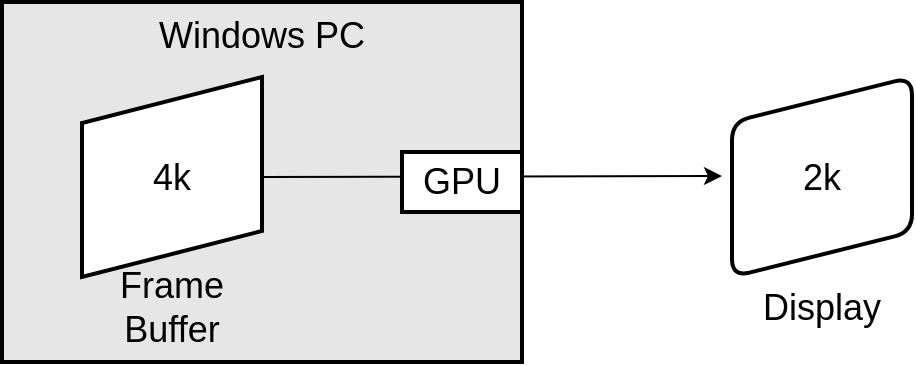<mxfile>
    <diagram id="NC1hEWJh8_QtpdpS8o8B" name="Page-1">
        <mxGraphModel dx="571" dy="979" grid="1" gridSize="10" guides="1" tooltips="1" connect="1" arrows="1" fold="1" page="1" pageScale="1" pageWidth="850" pageHeight="1100" math="0" shadow="0">
            <root>
                <mxCell id="0"/>
                <mxCell id="1" parent="0"/>
                <mxCell id="12" value="Windows PC" style="rounded=0;whiteSpace=wrap;html=1;strokeWidth=2;fontSize=18;fillColor=#E6E6E6;verticalAlign=top;" parent="1" vertex="1">
                    <mxGeometry x="40" y="90" width="260" height="180" as="geometry"/>
                </mxCell>
                <mxCell id="4" value="4k" style="shape=parallelogram;html=1;strokeWidth=2;perimeter=parallelogramPerimeter;whiteSpace=wrap;rounded=1;arcSize=0;size=0.23;flipH=1;rotation=0;direction=north;fontSize=18;" parent="1" vertex="1">
                    <mxGeometry x="80" y="127.5" width="90" height="100" as="geometry"/>
                </mxCell>
                <mxCell id="5" value="2k" style="shape=parallelogram;html=1;strokeWidth=2;perimeter=parallelogramPerimeter;whiteSpace=wrap;rounded=1;arcSize=18;size=0.225;flipH=1;rotation=0;direction=south;fontSize=18;" parent="1" vertex="1">
                    <mxGeometry x="405" y="127.5" width="90" height="100" as="geometry"/>
                </mxCell>
                <mxCell id="7" value="" style="endArrow=classic;html=1;exitX=0.5;exitY=1;exitDx=0;exitDy=0;entryX=0;entryY=0.5;entryDx=0;entryDy=0;" parent="1" source="4" edge="1">
                    <mxGeometry width="50" height="50" relative="1" as="geometry">
                        <mxPoint x="320" y="177" as="sourcePoint"/>
                        <mxPoint x="400" y="177" as="targetPoint"/>
                    </mxGeometry>
                </mxCell>
                <mxCell id="9" value="Display" style="text;html=1;strokeColor=none;fillColor=none;align=center;verticalAlign=middle;whiteSpace=wrap;rounded=0;strokeWidth=2;fontSize=18;" parent="1" vertex="1">
                    <mxGeometry x="420" y="227.5" width="60" height="30" as="geometry"/>
                </mxCell>
                <mxCell id="10" value="Frame Buffer" style="text;html=1;strokeColor=none;fillColor=none;align=center;verticalAlign=middle;whiteSpace=wrap;rounded=0;strokeWidth=2;fontSize=18;" parent="1" vertex="1">
                    <mxGeometry x="95" y="227.5" width="60" height="30" as="geometry"/>
                </mxCell>
                <mxCell id="13" value="GPU" style="rounded=0;whiteSpace=wrap;html=1;strokeWidth=2;fontSize=18;" vertex="1" parent="1">
                    <mxGeometry x="240" y="165" width="60" height="30" as="geometry"/>
                </mxCell>
            </root>
        </mxGraphModel>
    </diagram>
</mxfile>